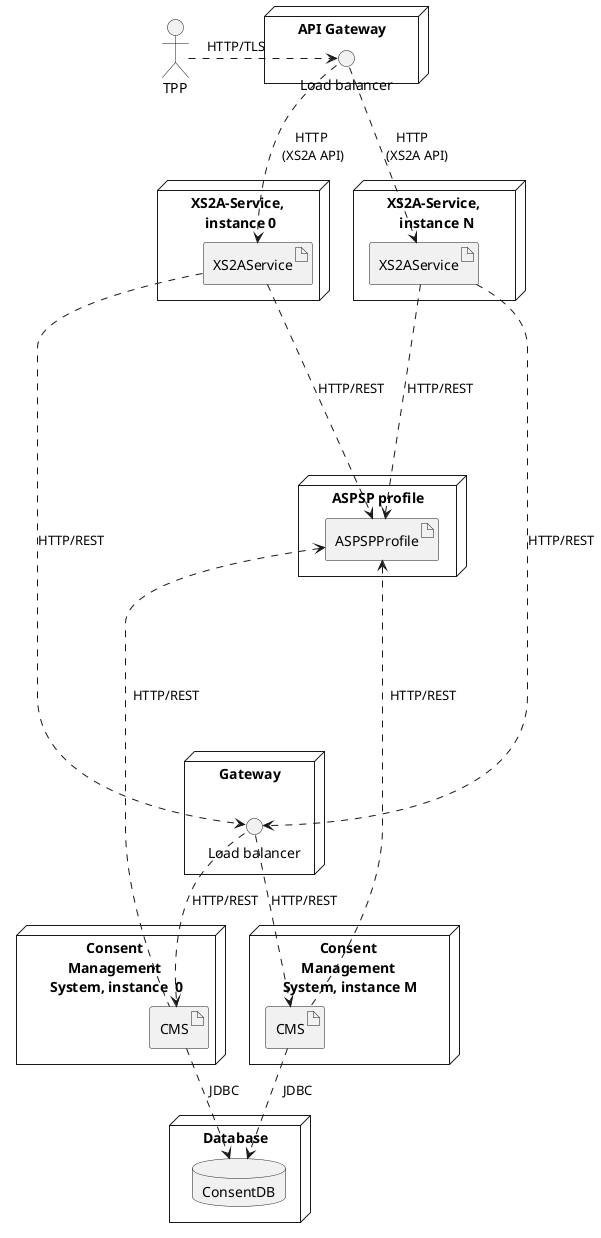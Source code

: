 @startuml

actor TPP

node "API Gateway" as node_gw {
    interface "Load balancer" as lb_0
}

TPP .> lb_0: "HTTP/TLS                "

node "ASPSP profile" {
    artifact ASPSPProfile
}

node "XS2A-Service, \n instance N" {
    artifact XS2AService as xs2a_0

lb_0 .> xs2a_0 : "HTTP         \n(XS2A API)      "
xs2a_0 ....> ASPSPProfile: "HTTP/REST"
}

node "XS2A-Service, \n instance 0" {
    artifact XS2AService as xs2a_1

lb_0 ..> xs2a_1 : "HTTP       \n(XS2A API)      "
xs2a_1 ....> ASPSPProfile: "HTTP/REST"
}

node "Gateway" as balancer {
    interface "Load balancer" as lb_1
}

node "Consent \nManagement \nSystem, instance M" {
    artifact CMS as cms_0
}

node "Consent \nManagement \nSystem, instance  0" {
    artifact CMS as cms_1
}

node Database {
    database ConsentDB
}

xs2a_0 ..> lb_1 : "HTTP/REST"
xs2a_1 ..> lb_1 : "HTTP/REST"
ASPSPProfile <..... cms_0 : "  HTTP/REST     "
ASPSPProfile <..... cms_1 : "  HTTP/REST    "

lb_1 ..> cms_0 : "HTTP/REST"
lb_1 ..> cms_1 : "HTTP/REST"

cms_0 ..> ConsentDB: "  JDBC  "
cms_1 ..> ConsentDB: " JDBC      "

@enduml
